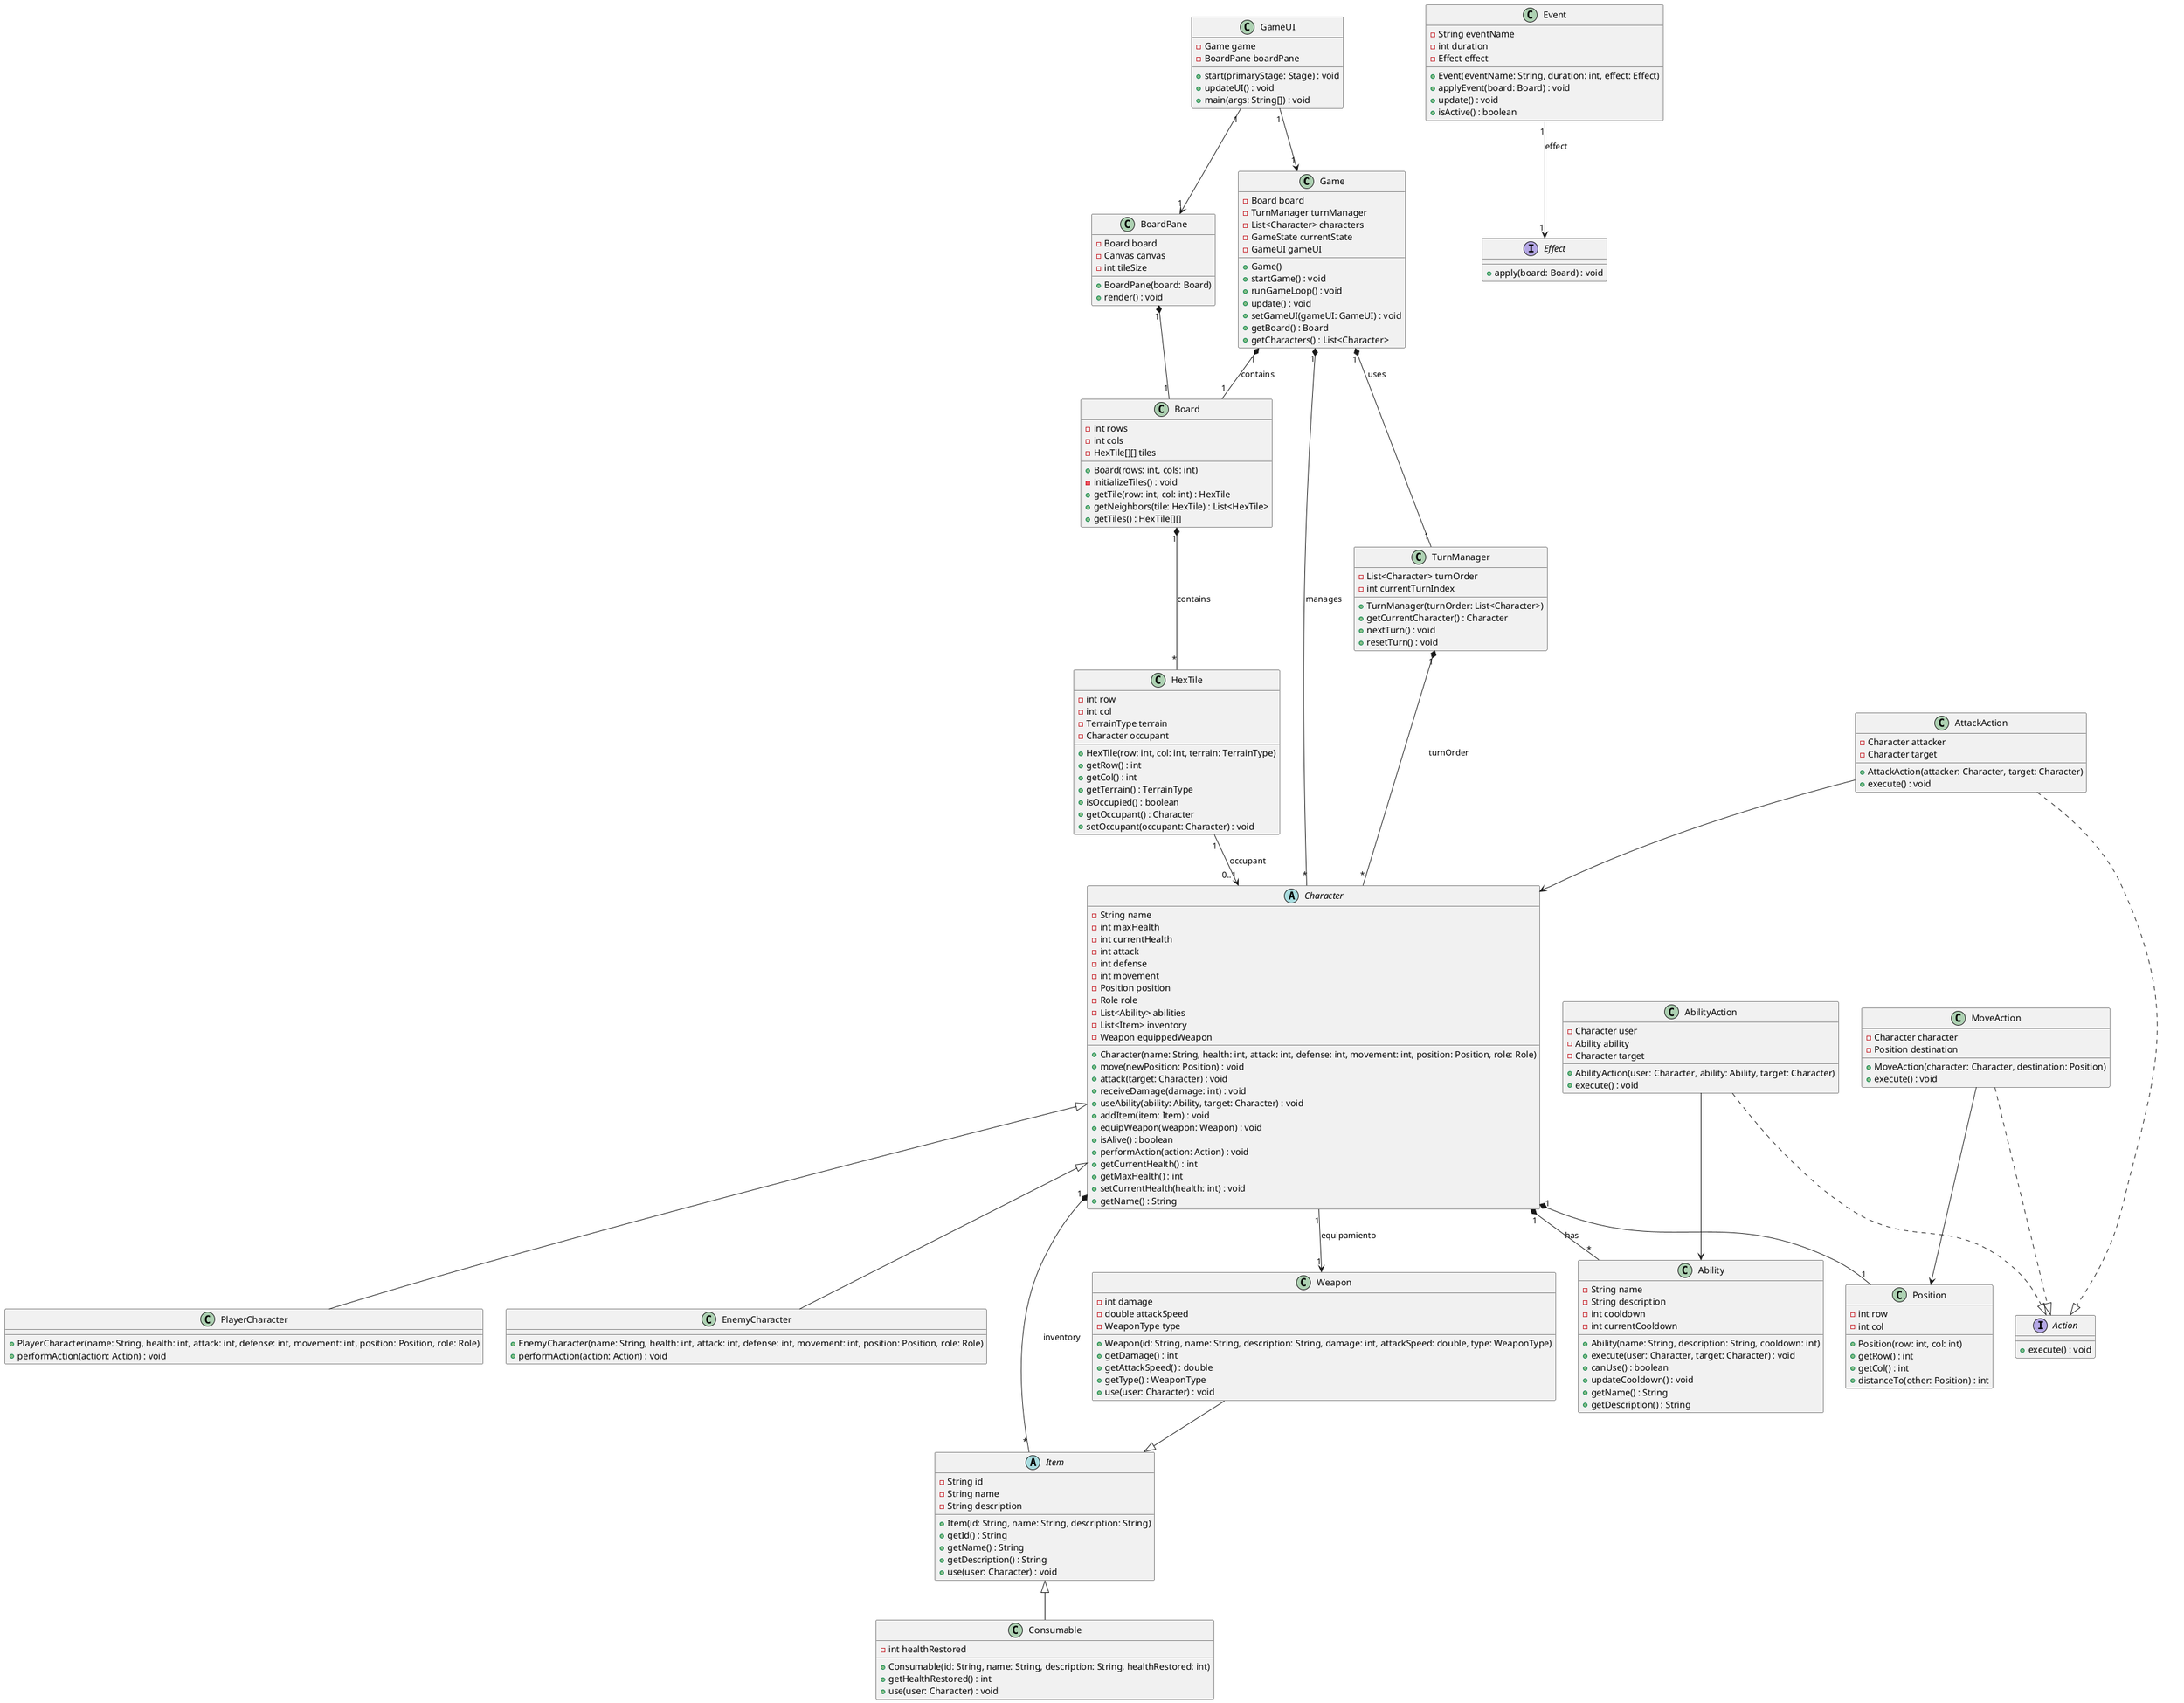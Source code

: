 @startuml
Game "1" *-- "1" Board : contains
 Game "1" *-- "*" Character : manages
 Game "1" *-- "1" TurnManager : uses
 Board "1" *-- "*" HexTile : contains
 Character <|-- PlayerCharacter
 Character <|-- EnemyCharacter
 Character "1" *-- "*" Ability : has
 Character "1" *-- "*" Item : inventory
 GameUI "1" --> "1" Game
 GameUI "1" --> "1" BoardPane
 BoardPane "1" *-- "1" Board
 Weapon --|> Item
 AttackAction ..|> Action
 AbilityAction ..|> Action
 MoveAction ..|> Action
 Item<|--Consumable
 Character"1"-->"1" Weapon: equipamiento
 HexTile"1"-->"0..1" Character:occupant
 Character"1"*--"1"Position
 TurnManager"1"*--"*"Character: turnOrder
 MoveAction --> Position
 AttackAction --> Character
 AbilityAction --> Ability
 Event "1" --> "1" Effect : effect

class Game {
    -Board board
    -TurnManager turnManager
    -List<Character> characters
    -GameState currentState
    -GameUI gameUI
    +Game()
    +startGame() : void
    +runGameLoop() : void
    +update() : void
    +setGameUI(gameUI: GameUI) : void
    +getBoard() : Board
    +getCharacters() : List<Character>
}

class Board {
    -int rows
    -int cols
    -HexTile[][] tiles
    +Board(rows: int, cols: int)
    -initializeTiles() : void
    +getTile(row: int, col: int) : HexTile
    +getNeighbors(tile: HexTile) : List<HexTile>
    +getTiles() : HexTile[][]
}

class HexTile {
    -int row
    -int col
    -TerrainType terrain
    -Character occupant
    +HexTile(row: int, col: int, terrain: TerrainType)
    +getRow() : int
    +getCol() : int
    +getTerrain() : TerrainType
    +isOccupied() : boolean
    +getOccupant() : Character
    +setOccupant(occupant: Character) : void
}

class Position {
    -int row
    -int col
    +Position(row: int, col: int)
    +getRow() : int
    +getCol() : int
    +distanceTo(other: Position) : int
}

class TurnManager {
    -List<Character> turnOrder
    -int currentTurnIndex
    +TurnManager(turnOrder: List<Character>)
    +getCurrentCharacter() : Character
    +nextTurn() : void
    +resetTurn() : void
}

abstract class Character {
    -String name
    -int maxHealth
    -int currentHealth
    -int attack
    -int defense
    -int movement
    -Position position
    -Role role
    -List<Ability> abilities
    -List<Item> inventory
    -Weapon equippedWeapon
    +Character(name: String, health: int, attack: int, defense: int, movement: int, position: Position, role: Role)
    +move(newPosition: Position) : void
    +attack(target: Character) : void
    +receiveDamage(damage: int) : void
    +useAbility(ability: Ability, target: Character) : void
    +addItem(item: Item) : void
    +equipWeapon(weapon: Weapon) : void
    +isAlive() : boolean
    +performAction(action: Action) : void
    +getCurrentHealth() : int
    +getMaxHealth() : int
    +setCurrentHealth(health: int) : void
    +getName() : String
}

class PlayerCharacter {
    +PlayerCharacter(name: String, health: int, attack: int, defense: int, movement: int, position: Position, role: Role)
    +performAction(action: Action) : void
}

class EnemyCharacter {
    +EnemyCharacter(name: String, health: int, attack: int, defense: int, movement: int, position: Position, role: Role)
    +performAction(action: Action) : void
}

interface Action {
    +execute() : void
}

class MoveAction {
    -Character character
    -Position destination
    +MoveAction(character: Character, destination: Position)
    +execute() : void
}


class AttackAction {
    -Character attacker
    -Character target
    +AttackAction(attacker: Character, target: Character)
    +execute() : void
}

class AbilityAction {
    -Character user
    -Ability ability
    -Character target
    +AbilityAction(user: Character, ability: Ability, target: Character)
    +execute() : void
}


class Ability {
    -String name
    -String description
    -int cooldown
    -int currentCooldown
    +Ability(name: String, description: String, cooldown: int)
    +execute(user: Character, target: Character) : void
    +canUse() : boolean
    +updateCooldown() : void
    +getName() : String
    +getDescription() : String
}

interface Effect {
    +apply(board: Board) : void
}

class Event {
    -String eventName
    -int duration
    -Effect effect
    +Event(eventName: String, duration: int, effect: Effect)
    +applyEvent(board: Board) : void
    +update() : void
    +isActive() : boolean
}

abstract class Item {
    -String id
    -String name
    -String description
    +Item(id: String, name: String, description: String)
    +getId() : String
    +getName() : String
    +getDescription() : String
    +use(user: Character) : void
}

class Consumable {
    -int healthRestored
    +Consumable(id: String, name: String, description: String, healthRestored: int)
    +getHealthRestored() : int
    +use(user: Character) : void
}

class Weapon {
    -int damage
    -double attackSpeed
    -WeaponType type
    +Weapon(id: String, name: String, description: String, damage: int, attackSpeed: double, type: WeaponType)
    +getDamage() : int
    +getAttackSpeed() : double
    +getType() : WeaponType
    +use(user: Character) : void
}

class GameUI {
    -Game game
    -BoardPane boardPane
    +start(primaryStage: Stage) : void
    +updateUI() : void
    +main(args: String[]) : void
}

class BoardPane {
    -Board board
    -Canvas canvas
    -int tileSize
    +BoardPane(board: Board)
    +render() : void
}
@enduml